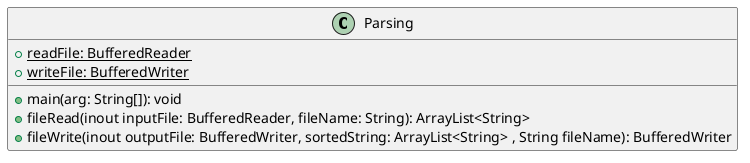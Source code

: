 @startuml

class Parsing {

 +{static} readFile: BufferedReader
 +{static}writeFile: BufferedWriter

 +  main(arg: String[]): void
 + fileRead(inout inputFile: BufferedReader, fileName: String): ArrayList<String>
 + fileWrite(inout outputFile: BufferedWriter, sortedString: ArrayList<String> , String fileName): BufferedWriter

}

@enduml
